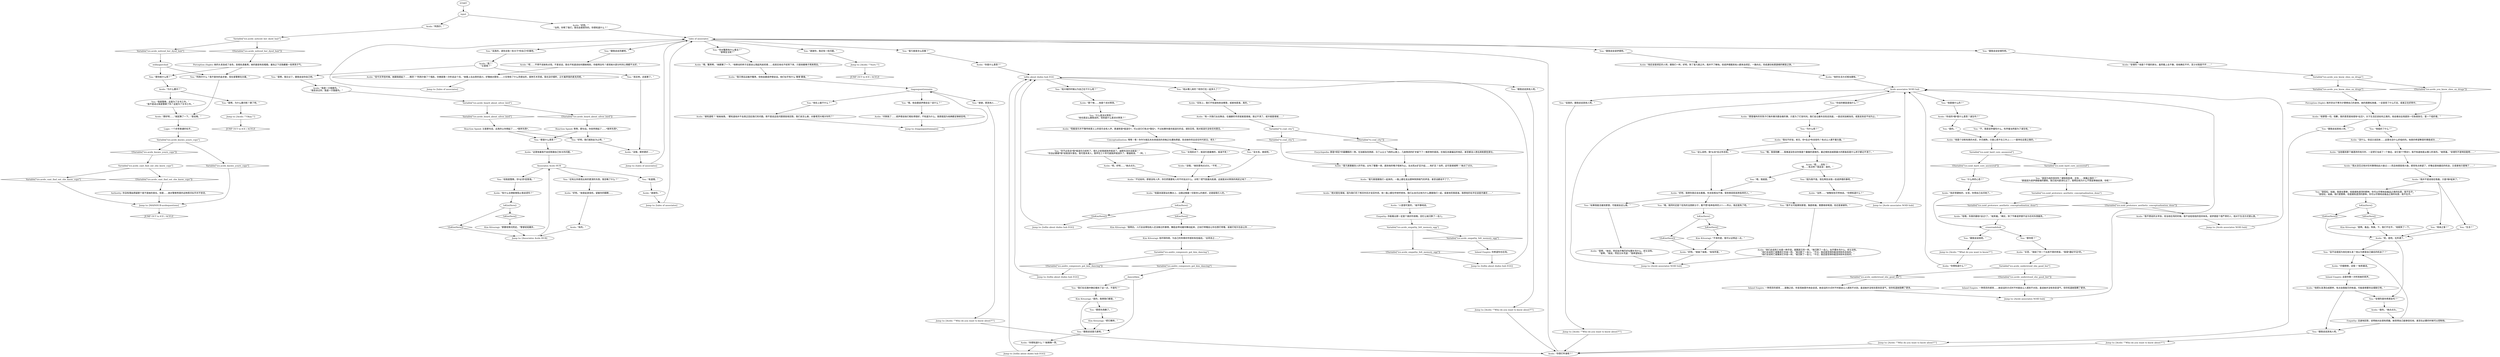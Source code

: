 # ICE / ACELE AND ASSOCIATES
# this is where the "ask about acele's associates" and "what's your name" branches are located.
# ==================================================
digraph G {
	  0 [label="START"];
	  1 [label="input"];
	  2 [label="tales of associates"];
	  3 [label="Kim Kitsuragi: “把它撕碎。”"];
	  4 [label="You: “他是做什么的？”"];
	  5 [label="Acele: “你想知道什么？”"];
	  6 [label="Acele: “你是什么意思？”"];
	  7 [label="You: “跟我说说其他人吧。”"];
	  8 [label="Kim Kitsuragi: “不幸的是，我可以证明这一点。”"];
	  9 [label="You: “其实吧，还是算了。”"];
	  10 [label="Acele: “有一次我们出去聚会，在偏僻的市郊或者是煤城，我记不清了。或许就是煤城……”"];
	  11 [label="Variable[\"tc.coal_city\"]"];
	  12 [label="Variable[\"tc.coal_city\"]", shape=diamond];
	  13 [label="!(Variable[\"tc.coal_city\"])", shape=diamond];
	  14 [label="Acele: “他非常硬核的，长官。你得自己去问他了。”"];
	  15 [label="You: “什么样的心思？”"];
	  16 [label="crossroadshub"];
	  18 [label="Acele: “这意味着我不会回答跟自己有关的问题。”"];
	  19 [label="You: “没关系，继续吧。”"];
	  20 [label="You: “说真的，请告诉我一些关于*你自己*的事吧。”"];
	  21 [label="You: “你说的朝圣是指什么？”"];
	  22 [label="Jump to: [Associates Acele HUB]"];
	  23 [label="Acele: “我从没见过他对任何事情如此兴奋过——而且他很容易兴奋。感觉有点绝望了，好像这是他最后的机会，又或者他只是嗨了……”"];
	  24 [label="Acele: “好吧，我想你真应该去看看。布吉街相当不错，很多移民和各种各样的人。”"];
	  25 [label="You: “跟我说说他吧。”"];
	  26 [label="You: “还有比你表现出来的更深的东西，我忽略了什么？”"];
	  27 [label="Inland Empire: 一种奇异的感觉……她说话的方式时不时就会让人感到不对劲，虽说她并没有改变语气，但你知道她隐瞒了更多。"];
	  28 [label="You: “那你姓什么呢？”"];
	  29 [label="Jump to: [tiagosquestionnaire]"];
	  30 [label="You: “他在上面干什么？”"];
	  31 [label="Jump to: [Acele: \"\"Sure.\"\"]"];
	  32 [label="You: “是啊，我忘记了。跟我说说你自己吧。”"];
	  33 [label="Acele: “我并不是说他在吸毒，只是*嗨*起来了。”"];
	  34 [label="Jump to: [Acele: \"\"Who do you want to know about?\"\"]"];
	  35 [label="You: “是的。”"];
	  36 [label="Acele: “阿西尔。”"];
	  37 [label="Jump to: [Acele associates NOID hub]"];
	  38 [label="You: “跟我说说苏娜吧。”"];
	  39 [label="Acele: “好吧。”\n“当然。你帮了我们，我也会报答你的。你想知道什么？”"];
	  40 [label="Acele: “你想知道什么？”她微微一笑。"];
	  41 [label="Acele: “绝对是在煤城，因为我们花了两天时间才走回市郊。他一路上都在呼哧呼哧地，我们从未问过他为什么要跟我们一起，或者他究竟是谁。我想他的名字应该是杰曼尼……”"];
	  42 [label="You: “跟我说说其他人吧。”"];
	  43 [label="You: “不，我是说早餐吃什么。吃早餐当然是为了谋生啦。”"];
	  44 [label="You: “是因为他的信仰吗？硬核和肋骨，还有……脊髓之类的？”\n“那是因为诺伊德极端的硬核，我已经内部消化过了。我明白他为什么不愿屈尊做奴隶，你呢？”"];
	  45 [label="Jump to: [Acele: \"\"What do you want to know?\"\"]"];
	  46 [label="Variable[\"ice.acele_noticed_her_dyed_hair\"]"];
	  47 [label="Variable[\"ice.acele_noticed_her_dyed_hair\"]", shape=diamond];
	  48 [label="!(Variable[\"ice.acele_noticed_her_dyed_hair\"])", shape=diamond];
	  49 [label="stillnoperchub"];
	  50 [label="Reaction Speed: 又是那句话，这真的让你想起了……*某样东西*。"];
	  51 [label="Logic: 一个非常普通的名字。"];
	  52 [label="Acele: “呃，好吧……”她点点头。"];
	  53 [label="Acele: “不论如何，即使没有人声，你仍然需要有人时不时说点什么，对吧？把气氛推向高潮，这就是派对男孩的用武之地了……”"];
	  54 [label="You: “你不必告诉*我*摇滚乐已经死了，很久之前我就放弃摇滚了。迪斯科没办法摇滚！”\n“你没必要跟*我*说摇滚乐落伍。我可是未来人。我早在三十年代就抛弃摇滚乐了。傻逼摇滚。”（啐。）"];
	  55 [label="Conceptualization: 唷唷！噫！你作为瑞瓦肖未来居民的资格正在遭到质疑，告诉她你完全走在时代前沿，老头！"];
	  56 [label="Acele: “他基本就是站在舞台上，边跳边喊着一切是多么的美好。还是挺吸引人的。”"];
	  57 [label="IsKimHere()"];
	  58 [label="IsKimHere()", shape=diamond];
	  59 [label="!(IsKimHere())", shape=diamond];
	  60 [label="Variable[\"ice.acele_understood_she_good_lier\"]"];
	  61 [label="Variable[\"ice.acele_understood_she_good_lier\"]", shape=diamond];
	  62 [label="!(Variable[\"ice.acele_understood_she_good_lier\"])", shape=diamond];
	  63 [label="Variable[\"ice.acele_cant_find_out_she_knew_cops\"]"];
	  64 [label="Variable[\"ice.acele_cant_find_out_she_knew_cops\"]", shape=diamond];
	  65 [label="!(Variable[\"ice.acele_cant_find_out_she_knew_cops\"])", shape=diamond];
	  66 [label="Acele: “他的生活方式相当硬核。”"];
	  67 [label="Acele: “问倒我了……诺伊德说他们相处得很好，不知道为什么。我想是因为他俩都足够疯狂吧。”"];
	  68 [label="Acele: “仔细想想，没错！”她笑着说。"];
	  69 [label="You: “会不会是因为他在掉头发？他以为那是自己最后的机会了？”"];
	  70 [label="You: “那是什么意思？”"];
	  71 [label="Kim Kitsuragi: 他环顾四周，为自己的热情欢呼感到有些尴尬。“总而言之……”"];
	  72 [label="Kim Kitsuragi: “那要视情况而定。”警督轻轻踱步。"];
	  73 [label="Acele: “当然……”她略有些茫然地说。“你想知道什么？”"];
	  74 [label="You: “那你呢？”"];
	  75 [label="Acele: “为什么要问？”"];
	  76 [label="Variable[\"ice.acele_knows_youre_cops\"]"];
	  77 [label="Variable[\"ice.acele_knows_youre_cops\"]", shape=diamond];
	  78 [label="!(Variable[\"ice.acele_knows_youre_cops\"])", shape=diamond];
	  79 [label="Acele: “哦，蟹男啊，”她颤栗了一下。“他移动的样子还是会让我起鸡皮疙瘩……但其实他也不经常下来，只是绕着椽子爬来爬去。”"];
	  80 [label="You: “好吧，我们就到此为止吧。”"];
	  81 [label="Kim Kitsuragi: “我明白。人们总会惧怕他人还没做过的事情，舞蹈会带动着你舞动起来，正如打喷嚏会让你也想打喷嚏，或者打哈欠也会让你……”"];
	  82 [label="Empathy: 你能看出那一定是个美好的夜晚，回忆让她沉默了一会儿。"];
	  83 [label="Acele: “那是福布的穷孩子们每年春天都会做的事，只是为了打发时间。我们会沿着布吉街走到底，一直走到加姆洛克。或是走到走不动为止。”"];
	  84 [label="danceitkim"];
	  85 [label="Acele: “有的。”"];
	  86 [label="You: “你对蟹男有什么看法？”\n“那蒂亚戈呢？”"];
	  87 [label="Acele: “安德烈？他是个不错的家伙，虽然看上去不像，但他确实不坏。至少对我是不坏……”"];
	  88 [label="Acele: “有什么法律能够阻止我说谎吗？”"];
	  89 [label="Acele associates NOID hub"];
	  90 [label="Acele: “我是一只银翅鸟。”\n“我告诉过你，我是一只银翅鸟。”"];
	  91 [label="Jump to: [tales of associates]"];
	  92 [label="Acele: “爱凡客跟着别人的节拍，尖叫了整整一夜，直到他的嗓子哑掉为止。当太阳从矿区升起……有矿区？当然，这可是煤城啊！”她点了点头。"];
	  93 [label="You: “哦，我同时还是个狂热的法西斯分子，看不惯*各种各样的人*——所以，我还是免了吧。”"];
	  94 [label="You: “放轻松，姑娘。我是名警察，但是腐败透顶的那种。你可以尽情地说毒品之类的玩意，我不在乎。”\n“放轻松，姑娘。我们是警察，但是腐败透顶的那种。你可以尽情地说毒品之类的玩意，我不在乎。”"];
	  95 [label="Acele: “他是个训练有素的木匠，手艺娴熟，只是心思不在工作上——一直待在店里之类的。”"];
	  96 [label="Acele: “是啊，”她说，然后张开嘴巴好似要补充什么，却又没有。\n“是啊，”她说，然后又补充道：“我希望如此。”"];
	  97 [label="You: “阿西尔什么？我不是你的追求者，现在是警察在办案。”"];
	  98 [label="Variable[\"ice.acele_heard_about_silver_bird\"]"];
	  99 [label="Variable[\"ice.acele_heard_about_silver_bird\"]", shape=diamond];
	  100 [label="!(Variable[\"ice.acele_heard_about_silver_bird\"])", shape=diamond];
	  101 [label="Jump to: [tales of associates]"];
	  102 [label="Acele: “我也不好说，老兄，你*去过*布吉街吗？有点让人摸不着头脑。”"];
	  103 [label="Perception (Sight): 她并非出于寒冷才摩擦自己的身体。她的肩膀松弛着，一定是受了什么打击，或者正在好转中。"];
	  104 [label="Acele: “他应该是郊区的人吧，跟我们一样。好吧，除了爱凡客之外，我并不了解他。但诺伊德跟其他人都来自郊区，一路向北，完成通往帕里瑟姆的朝圣之旅。”"];
	  105 [label="Inland Empire: 这是你第一次听到她的笑声。"];
	  106 [label="Acele: “没错。”她刻意地点点头。“不死……”"];
	  107 [label="You: “有道理。”"];
	  108 [label="Jump to: [tales of associates]"];
	  109 [label="Acele: “人是很可爱的，”她平静地说。"];
	  110 [label="Acele: “他们总说死亡也是一种手段，就跟其它的一样。”她沉默了一会儿，似乎要补充什么，却又没有。\n“他们总说死亡就像其它手段一样。”她沉默了一会儿。“不过，我还是觉得你能坚持到布吉街的。”\n“他们总说死亡就像其它手段一样。”她沉默了一会儿。“不过，我还是觉得你能坚持到布吉街的。”"];
	  111 [label="You: “是啊，为什么要问呢？算了吧。”"];
	  112 [label="Encyclopedia: 那是*郊区*中最糟糕的一种。在加姆洛克西部，马丁山尘土飞扬的山坡上，几座倒闭的矿井留下了一堆悲惨的居民。在瑞瓦肖最偏远的地区，甚至都没人想去剥削那些家伙。"];
	  113 [label="You: “谢谢你，我还有一些问题。”"];
	  114 [label="Acele: “实际上，我们不知道他来自哪里，或者他是谁。真的。”"];
	  115 [label="You: “跟我说说爱凡客吧。”"];
	  116 [label="Variable[\"ice.noid_hard_core_answered\"]"];
	  117 [label="Variable[\"ice.noid_hard_core_answered\"]", shape=diamond];
	  118 [label="!(Variable[\"ice.noid_hard_core_answered\"])", shape=diamond];
	  119 [label="Acele: “呃……没有？”\n“呃……有点吧？我会说：是的。”"];
	  120 [label="Perception (Sight): 她的头发染成了金色，发根处透着黑。她的面容有些粗糙，羞怯之下还隐藏着一些男孩子气。"];
	  121 [label="Jump to: [tellin about dudes hub EGG]"];
	  122 [label="You: “什么是派对男孩？”\n“他也是这么跟我说的，但到底什么是派对男孩？”"];
	  123 [label="You: “太他妈对了，摇滚乐是最棒的，摇滚不死！”"];
	  124 [label="Variable[\"ice.acele_empathy_felt_memory_egg\"]"];
	  125 [label="Variable[\"ice.acele_empathy_felt_memory_egg\"]", shape=diamond];
	  126 [label="!(Variable[\"ice.acele_empathy_felt_memory_egg\"])", shape=diamond];
	  127 [label="IsKimHere()"];
	  128 [label="IsKimHere()", shape=diamond];
	  129 [label="!(IsKimHere())", shape=diamond];
	  130 [label="Acele: “你说的*做*是什么意思？谋生吗？”"];
	  131 [label="Acele: “长官，”她给了你一个出其不意的笑容。“我很*遵纪守法*的。”"];
	  132 [label="Acele: “我只想远远躲开蟹男，但他会跟诺伊德说话。他们似乎有什么‘事情’要做。”"];
	  133 [label="Variable[\"ice.acele_you_know_shes_on_drugs\"]"];
	  134 [label="Variable[\"ice.acele_you_know_shes_on_drugs\"]", shape=diamond];
	  135 [label="!(Variable[\"ice.acele_you_know_shes_on_drugs\"])", shape=diamond];
	  136 [label="Acele: “呃，是吧。无所谓了。”"];
	  137 [label="You: “那把东西撕了。”"];
	  138 [label="You: “安德烈是你男朋友吗？”"];
	  139 [label="Acele: “那好吧……”她犹豫了一下。“是伯格。”"];
	  140 [label="Jump to: [Acele: \"\"Okay.\"\"]"];
	  141 [label="You: “我是警察，这是为了文书工作。”\n“我不是说过我是警察了吗？这是为了文书工作。”"];
	  142 [label="tiagosquestionnaire"];
	  143 [label="You: “为什么呢？”"];
	  144 [label="You: “爱凡客是怎么回事？”"];
	  145 [label="You: “他大喊的时候以为自己在干什么呢？”"];
	  146 [label="Acele: “我？”\n“又是我？”"];
	  147 [label="Jump to: [Acele: \"\"Who do you want to know about?\"\"]"];
	  148 [label="Jump to: [Acele: \"\"Who do you want to know about?\"\"]"];
	  149 [label="You: “说真的，跟我说说其他人吧。”"];
	  150 [label="IsKimHere()"];
	  151 [label="IsKimHere()", shape=diamond];
	  152 [label="!(IsKimHere())", shape=diamond];
	  153 [label="Variable[\"ice.andre_composure_got_kim_dancing\"]"];
	  154 [label="Variable[\"ice.andre_composure_got_kim_dancing\"]", shape=diamond];
	  155 [label="!(Variable[\"ice.andre_composure_got_kim_dancing\"])", shape=diamond];
	  156 [label="Acele: “当他看到那个被遗弃的地方时，一定把它当成了一个象征，说它是个*预兆*。我不知道他是从哪儿听来的。”她笑着。“安德烈不是特别聪明……”"];
	  157 [label="Acele: “呃……不得不说她有点怪。不爱说话，我也不知道该如何跟她相处，你能明白吗？感觉她大部分时间心情都不太好。”"];
	  158 [label="You: “哦，我很抱歉……我难道没告诉你我是个暴躁的酒鬼吗，最近喝到连城里最大的那条街是什么样子都记不清了。”"];
	  159 [label="Acele: “你想打听谁呢？”"];
	  160 [label="Acele: “没错，那样更好……”"];
	  161 [label="Jump to: [Acele associates NOID hub]"];
	  162 [label="Empathy: 迅速地回答，说明她对此很有把握。她觉得自己能够信任他，甚至在必要的时候可以控制他。"];
	  163 [label="Acele: “但今天早些时候，她跟我提起了……精灵？”阿西尔做了个鬼脸，仿佛是第一次听说这个词。“她看上去出奇的高兴，好像她对那些……小生物有了什么灵感似的，某种艺术灵感。我也没仔细听，正忙着弄我的麦克风呢。”"];
	  164 [label="Acele: “他把头发漂白成那样，有点自我毁灭的味道。可能是想要完全摆脱它吧。”"];
	  165 [label="Inland Empire: 你希望你也在场。"];
	  166 [label="Acele: “他掌管一切。抱歉，我的意思是他很有*远见*，关于生活应该如何之类的。他会推动全局直到一切各就各位，是一个组织者。”"];
	  167 [label="Associates Acele HUB"];
	  168 [label="Acele: “谢谢你。”"];
	  169 [label="You: “这么说吧，我*从未*去过布吉街。”"];
	  170 [label="Inland Empire: 一种奇异的感觉……就像之前，你发现她意外地会说谎。她说话的方式时不时就会让人感到不对劲，虽说她并没有刻意改变语气，但你知道她隐瞒了更多。"];
	  171 [label="You: “跟我说说安德烈吧。”"];
	  172 [label="You: “他从哪儿来的？和你们在一起多久了？”"];
	  173 [label="Jump to: [Acele: \"\"Who do you want to know about?\"\"]"];
	  174 [label="Kim Kitsuragi: “是啊。毒品。狗屎。干。我们不在乎。”他假笑了一下。"];
	  175 [label="Acele: “哇哦，你真的跟他*谈过*了。”她笑着。“确实，除了节奏诺伊德不会为任何东西服务。”"];
	  176 [label="You: “因为我不是。现在再告诉我一些诺伊德的事吧。”"];
	  177 [label="You: “嗯，我就是。”"];
	  178 [label="Jump to: [tellin about dudes hub EGG]"];
	  179 [label="Reaction Speed: 等等，那句话。你突然想起了……*某样东西*。"];
	  180 [label="You: “跟我说说诺伊德吧。”"];
	  181 [label="You: “但我是警察，你*必须*回答我。”"];
	  182 [label="You: “跟我说说其他人吧。”"];
	  183 [label="tellin about dudes hub EGG"];
	  184 [label="Acele: “爱凡客是跟我们一起来的。一路上都在发出那种狗狗喘气的声音，甚至话都说不了了。”"];
	  185 [label="You: “我不太可能撑到那里。胸部疼痛。需要继续喝酒。但还是谢谢你。”"];
	  186 [label="You: “如果我能活着到那里，可能就会这么做。”"];
	  187 [label="You: “我们在实践中确实看到了这一点，不是吗？”"];
	  188 [label="Acele: “没什么。但话又说回来……这里也没什么好组织的。他真的希望教堂的事能成功……”"];
	  189 [label="Acele: “是的。”她点点头。"];
	  190 [label="Jump to: [MAINHUB-acelequestions]"];
	  191 [label="You: “谢谢，那其他人……”"];
	  192 [label="Acele: “谁知道呢？”她耸耸肩。“要知道他并不会真正回应我们的问题。倒不是说这些问题很容易回答。我们该怎么做，对着塔顶大喊大叫吗？”"];
	  193 [label="Acele: “阳极音乐并不像传统意义上的音乐会有人声，那通常是*摇滚乐*，可以说它们有点*落伍*。不过如果你喜欢摇滚乐的话，请别见怪，我对摇滚乐没有任何意见。”"];
	  194 [label="Kim Kitsuragi: “是的，我想我们都是。”"];
	  195 [label="Acele: “好吧。”她耸了耸肩。“各有所爱。”"];
	  196 [label="Jump to: [tellin about dudes hub EGG]"];
	  197 [label="IsKimHere()"];
	  198 [label="IsKimHere()", shape=diamond];
	  199 [label="!(IsKimHere())", shape=diamond];
	  200 [label="Variable[\"ice.noid_protorave_aesthetic_conceptualization_done\"]"];
	  201 [label="Variable[\"ice.noid_protorave_aesthetic_conceptualization_done\"]", shape=diamond];
	  202 [label="!(Variable[\"ice.noid_protorave_aesthetic_conceptualization_done\"])", shape=diamond];
	  203 [label="Acele: “我不想说的太夸张，但当他在场的时候，我不会轻视他的信仰体系。诺伊德是个很严肃的人，他对于生活方式很认真。”"];
	  204 [label="Authority: 你没有理由质疑那个是不是她的真名，但是……她对警察秀里的这种质问似乎并不惊讶。"];
	  205 [label="Jump to: [Acele: \"\"Who do you want to know about?\"\"]"];
	  206 [label="Acele: “那个嘛……他是个派对男孩。”"];
	  207 [label="You: “母亲之爱？”"];
	  208 [label="You: “生活？”"];
	  209 [label="Jump to: [Acele associates NOID hub]"];
	  210 [label="You: “他组织了什么？”"];
	  211 [label="Jump to: [Acele associates NOID hub]"];
	  212 [label="Acele: “好吧。”她拿起录音机，望着你的眼睛……"];
	  213 [label="Jump to: [tellin about dudes hub EGG]"];
	  214 [label="You: “哦，他会跟诺伊德说话？说什么？”"];
	  190505 [label="JUMP OUT to ICE / ACELE", shape=diamond];
	  190674 [label="JUMP OUT to ICE / ACELE", shape=diamond];
	  190735 [label="JUMP OUT to ICE / ACELE", shape=diamond];
	  0 -> 1
	  1 -> 36
	  1 -> 39
	  2 -> 38
	  2 -> 171
	  2 -> 144
	  2 -> 113
	  2 -> 180
	  2 -> 20
	  2 -> 86
	  3 -> 115
	  4 -> 130
	  5 -> 89
	  6 -> 183
	  7 -> 147
	  8 -> 195
	  9 -> 160
	  10 -> 11
	  11 -> 12
	  11 -> 13
	  12 -> 92
	  13 -> 112
	  14 -> 16
	  15 -> 14
	  16 -> 25
	  16 -> 74
	  18 -> 167
	  19 -> 53
	  20 -> 146
	  21 -> 83
	  22 -> 167
	  23 -> 33
	  24 -> 185
	  24 -> 186
	  24 -> 93
	  25 -> 45
	  26 -> 212
	  27 -> 209
	  28 -> 75
	  29 -> 142
	  30 -> 192
	  31 -> 190674
	  32 -> 90
	  33 -> 208
	  33 -> 94
	  33 -> 207
	  34 -> 159
	  35 -> 95
	  36 -> 46
	  37 -> 89
	  38 -> 157
	  39 -> 2
	  40 -> 213
	  41 -> 109
	  42 -> 34
	  43 -> 95
	  44 -> 200
	  45 -> 5
	  46 -> 48
	  46 -> 47
	  47 -> 49
	  48 -> 120
	  49 -> 97
	  49 -> 28
	  50 -> 80
	  50 -> 70
	  51 -> 76
	  52 -> 53
	  53 -> 56
	  54 -> 52
	  55 -> 19
	  55 -> 123
	  55 -> 54
	  56 -> 150
	  57 -> 58
	  57 -> 59
	  58 -> 72
	  59 -> 22
	  60 -> 61
	  60 -> 62
	  61 -> 170
	  62 -> 27
	  63 -> 64
	  63 -> 65
	  64 -> 190
	  65 -> 204
	  66 -> 89
	  67 -> 29
	  68 -> 105
	  69 -> 68
	  70 -> 18
	  71 -> 153
	  72 -> 22
	  73 -> 211
	  74 -> 131
	  75 -> 141
	  75 -> 111
	  76 -> 77
	  76 -> 78
	  77 -> 190
	  78 -> 63
	  79 -> 132
	  80 -> 160
	  81 -> 71
	  82 -> 124
	  83 -> 143
	  84 -> 115
	  84 -> 187
	  85 -> 22
	  86 -> 79
	  87 -> 133
	  88 -> 57
	  89 -> 4
	  89 -> 21
	  89 -> 149
	  90 -> 98
	  91 -> 2
	  92 -> 184
	  93 -> 197
	  94 -> 127
	  95 -> 116
	  96 -> 161
	  97 -> 139
	  98 -> 99
	  98 -> 100
	  99 -> 50
	  100 -> 179
	  101 -> 2
	  102 -> 169
	  102 -> 158
	  103 -> 166
	  104 -> 66
	  105 -> 164
	  106 -> 53
	  107 -> 168
	  108 -> 2
	  109 -> 82
	  110 -> 161
	  111 -> 140
	  112 -> 92
	  113 -> 31
	  114 -> 10
	  115 -> 40
	  116 -> 117
	  116 -> 118
	  117 -> 44
	  118 -> 15
	  119 -> 176
	  119 -> 177
	  120 -> 97
	  120 -> 28
	  121 -> 183
	  122 -> 193
	  123 -> 106
	  124 -> 125
	  124 -> 126
	  125 -> 165
	  126 -> 196
	  127 -> 128
	  127 -> 129
	  128 -> 174
	  129 -> 136
	  130 -> 43
	  130 -> 35
	  131 -> 60
	  132 -> 142
	  133 -> 134
	  133 -> 135
	  134 -> 103
	  135 -> 166
	  136 -> 138
	  136 -> 69
	  137 -> 3
	  138 -> 189
	  139 -> 51
	  140 -> 190505
	  141 -> 139
	  142 -> 191
	  142 -> 214
	  142 -> 30
	  143 -> 102
	  144 -> 6
	  145 -> 206
	  146 -> 32
	  146 -> 9
	  147 -> 159
	  148 -> 159
	  149 -> 148
	  150 -> 152
	  150 -> 151
	  151 -> 81
	  152 -> 121
	  153 -> 154
	  153 -> 155
	  154 -> 84
	  155 -> 178
	  156 -> 23
	  157 -> 163
	  158 -> 119
	  159 -> 2
	  160 -> 91
	  161 -> 89
	  162 -> 69
	  162 -> 182
	  163 -> 101
	  164 -> 138
	  164 -> 182
	  165 -> 196
	  166 -> 210
	  166 -> 42
	  167 -> 26
	  167 -> 107
	  167 -> 181
	  168 -> 108
	  169 -> 24
	  170 -> 209
	  171 -> 87
	  172 -> 114
	  173 -> 159
	  174 -> 136
	  175 -> 16
	  176 -> 73
	  177 -> 24
	  178 -> 183
	  179 -> 80
	  179 -> 70
	  180 -> 104
	  181 -> 88
	  182 -> 173
	  183 -> 145
	  183 -> 172
	  183 -> 7
	  184 -> 41
	  185 -> 110
	  186 -> 96
	  187 -> 194
	  188 -> 156
	  189 -> 162
	  190 -> 190735
	  191 -> 205
	  192 -> 29
	  193 -> 55
	  194 -> 137
	  194 -> 115
	  195 -> 161
	  196 -> 183
	  197 -> 198
	  197 -> 199
	  198 -> 8
	  199 -> 195
	  200 -> 201
	  200 -> 202
	  201 -> 175
	  202 -> 203
	  203 -> 37
	  204 -> 190
	  205 -> 159
	  206 -> 122
	  207 -> 136
	  208 -> 136
	  209 -> 89
	  210 -> 188
	  211 -> 89
	  212 -> 85
	  213 -> 183
	  214 -> 67
}

